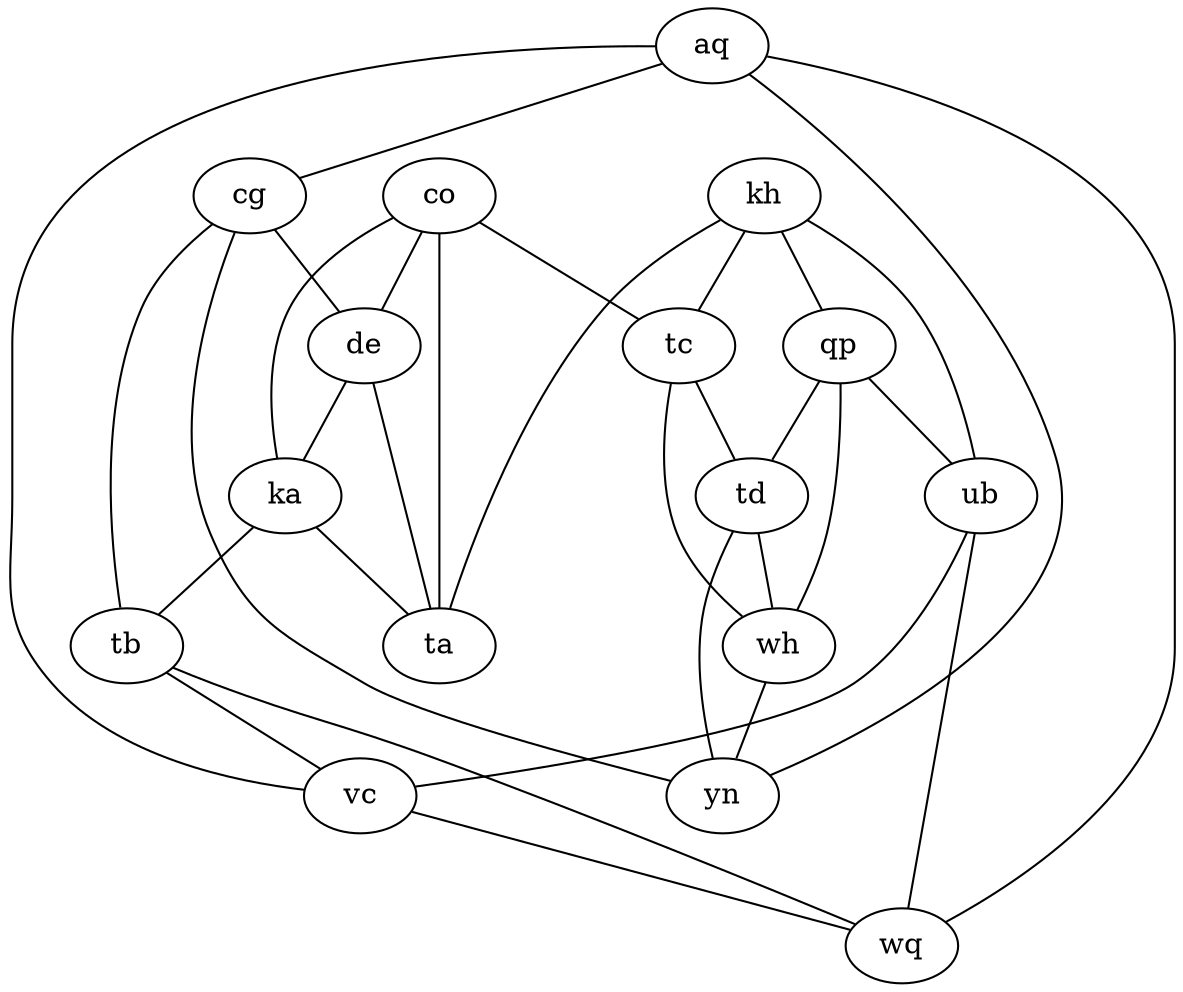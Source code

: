 graph G {
   kh -- tc;
   kh -- qp;
   cg -- de;
   co -- ka;
   aq -- yn;
   qp -- ub;
   cg -- tb;
   aq -- vc;
   ka -- tb;
   tc -- wh;
   cg -- yn;
   kh -- ub;
   co -- ta;
   co -- de;
   tc -- td;
   tb -- wq;
   td -- wh;
   ka -- ta;
   qp -- td;
   aq -- cg;
   ub -- wq;
   ub -- vc;
   de -- ta;
   aq -- wq;
   vc -- wq;
   wh -- yn;
   de -- ka;
   kh -- ta;
   co -- tc;
   qp -- wh;
   tb -- vc;
   td -- yn;
}
